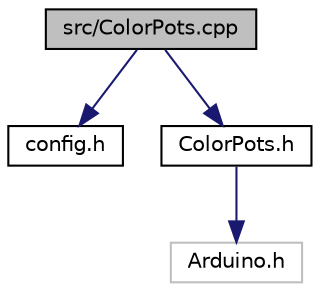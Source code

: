 digraph "src/ColorPots.cpp"
{
 // LATEX_PDF_SIZE
  edge [fontname="Helvetica",fontsize="10",labelfontname="Helvetica",labelfontsize="10"];
  node [fontname="Helvetica",fontsize="10",shape=record];
  Node1 [label="src/ColorPots.cpp",height=0.2,width=0.4,color="black", fillcolor="grey75", style="filled", fontcolor="black",tooltip="Contains function definitions for the ColorPots class."];
  Node1 -> Node2 [color="midnightblue",fontsize="10",style="solid",fontname="Helvetica"];
  Node2 [label="config.h",height=0.2,width=0.4,color="black", fillcolor="white", style="filled",URL="$config_8h.html",tooltip="Configuration file for the firmware."];
  Node1 -> Node3 [color="midnightblue",fontsize="10",style="solid",fontname="Helvetica"];
  Node3 [label="ColorPots.h",height=0.2,width=0.4,color="black", fillcolor="white", style="filled",URL="$ColorPots_8h.html",tooltip="Provides the ColorPots class."];
  Node3 -> Node4 [color="midnightblue",fontsize="10",style="solid",fontname="Helvetica"];
  Node4 [label="Arduino.h",height=0.2,width=0.4,color="grey75", fillcolor="white", style="filled",tooltip=" "];
}
